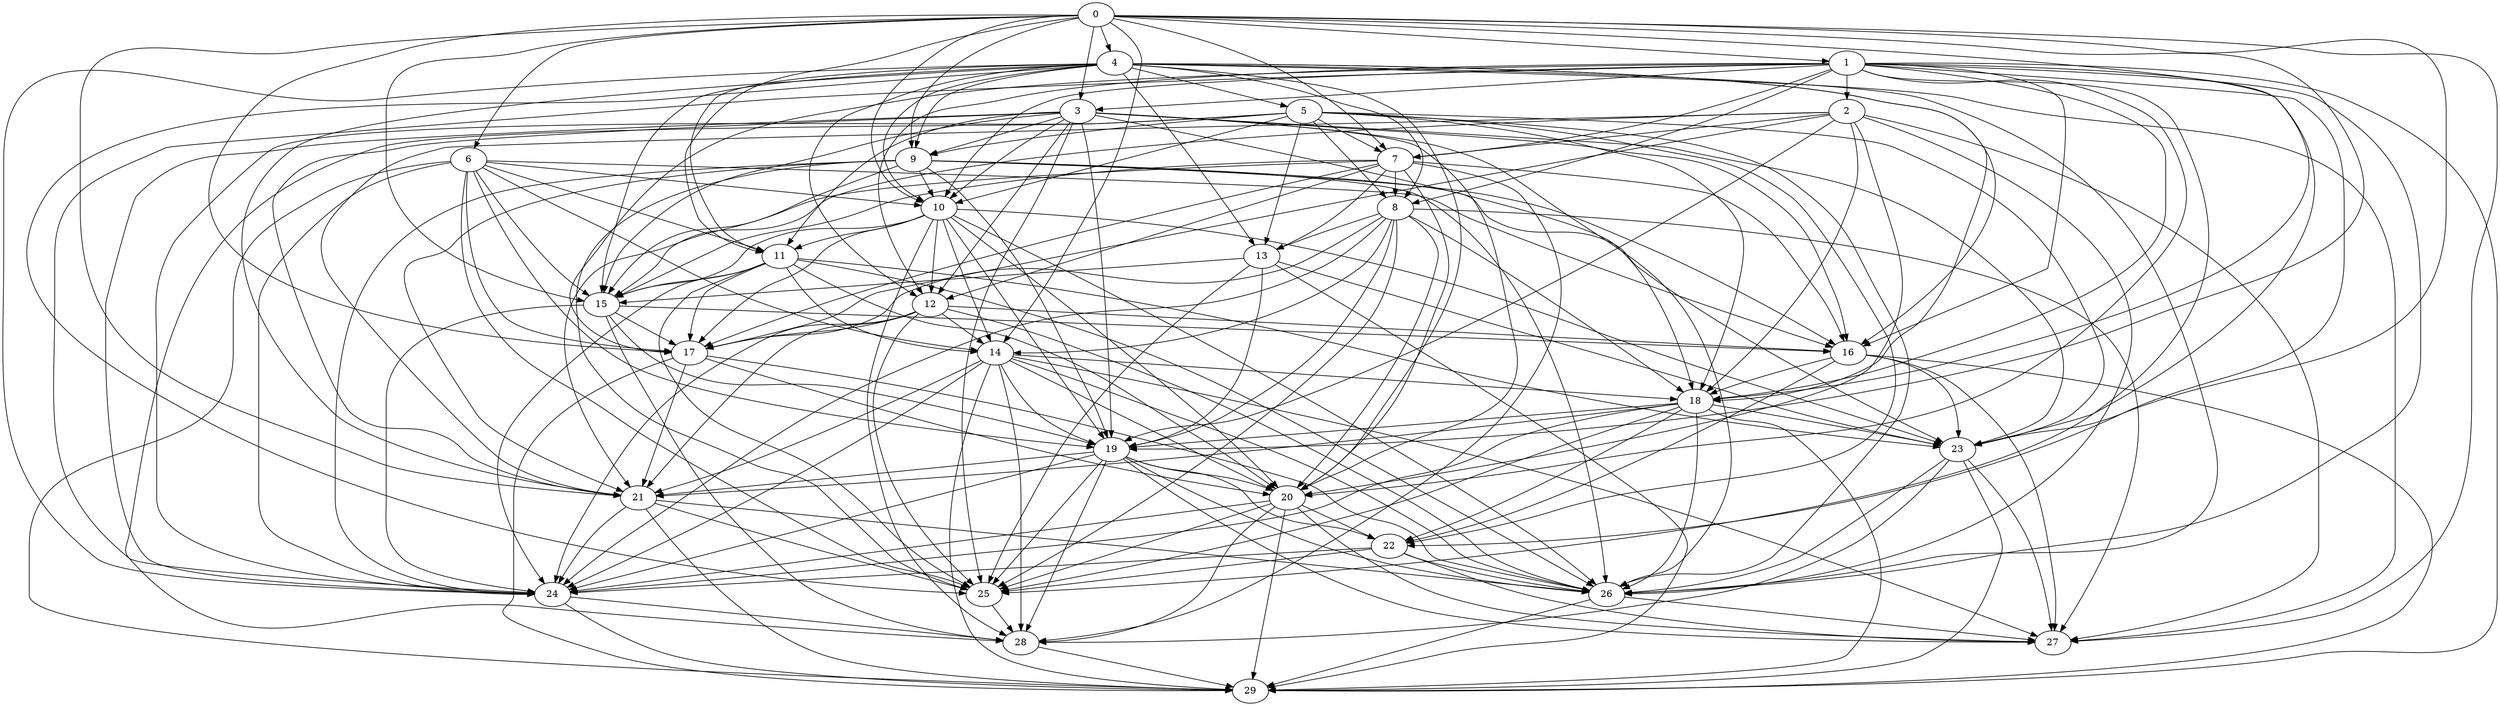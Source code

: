 digraph {0 -> 1;
0 -> 3;
0 -> 4;
0 -> 6;
0 -> 7;
0 -> 9;
0 -> 10;
0 -> 11;
0 -> 14;
0 -> 15;
0 -> 17;
0 -> 18;
0 -> 19;
0 -> 21;
0 -> 23;
0 -> 27;
1 -> 2;
1 -> 3;
1 -> 7;
1 -> 8;
1 -> 10;
1 -> 12;
1 -> 16;
1 -> 17;
1 -> 18;
1 -> 20;
1 -> 22;
1 -> 23;
1 -> 24;
1 -> 25;
1 -> 26;
1 -> 29;
2 -> 7;
2 -> 15;
2 -> 17;
2 -> 18;
2 -> 19;
2 -> 20;
2 -> 21;
2 -> 26;
2 -> 27;
3 -> 9;
3 -> 10;
3 -> 11;
3 -> 12;
3 -> 15;
3 -> 16;
3 -> 18;
3 -> 19;
3 -> 20;
3 -> 21;
3 -> 23;
3 -> 24;
3 -> 25;
3 -> 26;
4 -> 5;
4 -> 8;
4 -> 9;
4 -> 10;
4 -> 11;
4 -> 12;
4 -> 13;
4 -> 15;
4 -> 16;
4 -> 18;
4 -> 20;
4 -> 21;
4 -> 24;
4 -> 25;
4 -> 26;
4 -> 27;
5 -> 7;
5 -> 8;
5 -> 9;
5 -> 10;
5 -> 13;
5 -> 18;
5 -> 22;
5 -> 23;
5 -> 24;
5 -> 26;
5 -> 28;
6 -> 10;
6 -> 11;
6 -> 14;
6 -> 15;
6 -> 16;
6 -> 17;
6 -> 19;
6 -> 24;
6 -> 25;
6 -> 29;
7 -> 8;
7 -> 12;
7 -> 13;
7 -> 15;
7 -> 16;
7 -> 17;
7 -> 20;
7 -> 21;
7 -> 28;
8 -> 13;
8 -> 14;
8 -> 17;
8 -> 18;
8 -> 19;
8 -> 20;
8 -> 24;
8 -> 25;
8 -> 27;
9 -> 10;
9 -> 15;
9 -> 16;
9 -> 19;
9 -> 21;
9 -> 23;
9 -> 24;
9 -> 25;
9 -> 26;
10 -> 11;
10 -> 12;
10 -> 14;
10 -> 15;
10 -> 17;
10 -> 19;
10 -> 20;
10 -> 23;
10 -> 26;
10 -> 28;
11 -> 14;
11 -> 15;
11 -> 17;
11 -> 20;
11 -> 23;
11 -> 24;
11 -> 25;
11 -> 26;
12 -> 14;
12 -> 16;
12 -> 17;
12 -> 21;
12 -> 24;
12 -> 25;
12 -> 26;
13 -> 15;
13 -> 19;
13 -> 23;
13 -> 25;
13 -> 29;
14 -> 18;
14 -> 19;
14 -> 20;
14 -> 21;
14 -> 24;
14 -> 26;
14 -> 27;
14 -> 28;
14 -> 29;
15 -> 16;
15 -> 17;
15 -> 19;
15 -> 24;
15 -> 28;
16 -> 18;
16 -> 22;
16 -> 23;
16 -> 27;
16 -> 29;
17 -> 20;
17 -> 21;
17 -> 26;
17 -> 29;
18 -> 19;
18 -> 21;
18 -> 22;
18 -> 23;
18 -> 24;
18 -> 25;
18 -> 26;
18 -> 29;
19 -> 20;
19 -> 21;
19 -> 22;
19 -> 24;
19 -> 25;
19 -> 26;
19 -> 27;
19 -> 28;
20 -> 22;
20 -> 24;
20 -> 25;
20 -> 27;
20 -> 28;
20 -> 29;
21 -> 24;
21 -> 25;
21 -> 26;
21 -> 29;
22 -> 24;
22 -> 25;
22 -> 26;
22 -> 27;
23 -> 26;
23 -> 27;
23 -> 28;
23 -> 29;
24 -> 28;
24 -> 29;
25 -> 28;
26 -> 27;
26 -> 29;
27;
28 -> 29;
29;
}